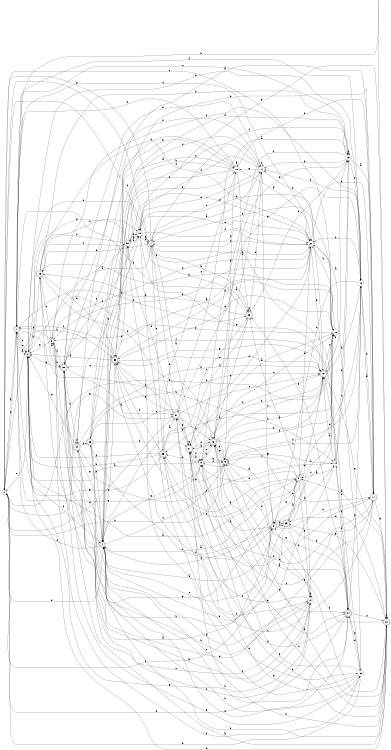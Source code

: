 digraph n29_1 {
__start0 [label="" shape="none"];

rankdir=LR;
size="8,5";

s0 [style="filled", color="black", fillcolor="white" shape="circle", label="0"];
s1 [style="rounded,filled", color="black", fillcolor="white" shape="doublecircle", label="1"];
s2 [style="filled", color="black", fillcolor="white" shape="circle", label="2"];
s3 [style="rounded,filled", color="black", fillcolor="white" shape="doublecircle", label="3"];
s4 [style="rounded,filled", color="black", fillcolor="white" shape="doublecircle", label="4"];
s5 [style="rounded,filled", color="black", fillcolor="white" shape="doublecircle", label="5"];
s6 [style="filled", color="black", fillcolor="white" shape="circle", label="6"];
s7 [style="filled", color="black", fillcolor="white" shape="circle", label="7"];
s8 [style="filled", color="black", fillcolor="white" shape="circle", label="8"];
s9 [style="filled", color="black", fillcolor="white" shape="circle", label="9"];
s10 [style="filled", color="black", fillcolor="white" shape="circle", label="10"];
s11 [style="rounded,filled", color="black", fillcolor="white" shape="doublecircle", label="11"];
s12 [style="filled", color="black", fillcolor="white" shape="circle", label="12"];
s13 [style="rounded,filled", color="black", fillcolor="white" shape="doublecircle", label="13"];
s14 [style="filled", color="black", fillcolor="white" shape="circle", label="14"];
s15 [style="filled", color="black", fillcolor="white" shape="circle", label="15"];
s16 [style="rounded,filled", color="black", fillcolor="white" shape="doublecircle", label="16"];
s17 [style="filled", color="black", fillcolor="white" shape="circle", label="17"];
s18 [style="filled", color="black", fillcolor="white" shape="circle", label="18"];
s19 [style="filled", color="black", fillcolor="white" shape="circle", label="19"];
s20 [style="filled", color="black", fillcolor="white" shape="circle", label="20"];
s21 [style="rounded,filled", color="black", fillcolor="white" shape="doublecircle", label="21"];
s22 [style="rounded,filled", color="black", fillcolor="white" shape="doublecircle", label="22"];
s23 [style="rounded,filled", color="black", fillcolor="white" shape="doublecircle", label="23"];
s24 [style="rounded,filled", color="black", fillcolor="white" shape="doublecircle", label="24"];
s25 [style="filled", color="black", fillcolor="white" shape="circle", label="25"];
s26 [style="rounded,filled", color="black", fillcolor="white" shape="doublecircle", label="26"];
s27 [style="filled", color="black", fillcolor="white" shape="circle", label="27"];
s28 [style="rounded,filled", color="black", fillcolor="white" shape="doublecircle", label="28"];
s29 [style="rounded,filled", color="black", fillcolor="white" shape="doublecircle", label="29"];
s30 [style="rounded,filled", color="black", fillcolor="white" shape="doublecircle", label="30"];
s31 [style="rounded,filled", color="black", fillcolor="white" shape="doublecircle", label="31"];
s32 [style="filled", color="black", fillcolor="white" shape="circle", label="32"];
s33 [style="rounded,filled", color="black", fillcolor="white" shape="doublecircle", label="33"];
s34 [style="rounded,filled", color="black", fillcolor="white" shape="doublecircle", label="34"];
s35 [style="rounded,filled", color="black", fillcolor="white" shape="doublecircle", label="35"];
s0 -> s1 [label="a"];
s0 -> s33 [label="b"];
s0 -> s19 [label="c"];
s0 -> s1 [label="d"];
s0 -> s19 [label="e"];
s0 -> s28 [label="f"];
s0 -> s31 [label="g"];
s0 -> s9 [label="h"];
s1 -> s2 [label="a"];
s1 -> s14 [label="b"];
s1 -> s2 [label="c"];
s1 -> s28 [label="d"];
s1 -> s2 [label="e"];
s1 -> s12 [label="f"];
s1 -> s8 [label="g"];
s1 -> s22 [label="h"];
s2 -> s3 [label="a"];
s2 -> s12 [label="b"];
s2 -> s13 [label="c"];
s2 -> s18 [label="d"];
s2 -> s0 [label="e"];
s2 -> s4 [label="f"];
s2 -> s27 [label="g"];
s2 -> s29 [label="h"];
s3 -> s4 [label="a"];
s3 -> s35 [label="b"];
s3 -> s9 [label="c"];
s3 -> s8 [label="d"];
s3 -> s27 [label="e"];
s3 -> s4 [label="f"];
s3 -> s5 [label="g"];
s3 -> s20 [label="h"];
s4 -> s5 [label="a"];
s4 -> s24 [label="b"];
s4 -> s9 [label="c"];
s4 -> s0 [label="d"];
s4 -> s27 [label="e"];
s4 -> s1 [label="f"];
s4 -> s34 [label="g"];
s4 -> s33 [label="h"];
s5 -> s6 [label="a"];
s5 -> s11 [label="b"];
s5 -> s23 [label="c"];
s5 -> s23 [label="d"];
s5 -> s4 [label="e"];
s5 -> s21 [label="f"];
s5 -> s9 [label="g"];
s5 -> s14 [label="h"];
s6 -> s7 [label="a"];
s6 -> s25 [label="b"];
s6 -> s25 [label="c"];
s6 -> s20 [label="d"];
s6 -> s1 [label="e"];
s6 -> s12 [label="f"];
s6 -> s2 [label="g"];
s6 -> s30 [label="h"];
s7 -> s8 [label="a"];
s7 -> s35 [label="b"];
s7 -> s20 [label="c"];
s7 -> s29 [label="d"];
s7 -> s17 [label="e"];
s7 -> s15 [label="f"];
s7 -> s0 [label="g"];
s7 -> s21 [label="h"];
s8 -> s2 [label="a"];
s8 -> s9 [label="b"];
s8 -> s11 [label="c"];
s8 -> s35 [label="d"];
s8 -> s16 [label="e"];
s8 -> s9 [label="f"];
s8 -> s4 [label="g"];
s8 -> s16 [label="h"];
s9 -> s10 [label="a"];
s9 -> s22 [label="b"];
s9 -> s12 [label="c"];
s9 -> s13 [label="d"];
s9 -> s16 [label="e"];
s9 -> s19 [label="f"];
s9 -> s24 [label="g"];
s9 -> s35 [label="h"];
s10 -> s10 [label="a"];
s10 -> s11 [label="b"];
s10 -> s4 [label="c"];
s10 -> s30 [label="d"];
s10 -> s28 [label="e"];
s10 -> s1 [label="f"];
s10 -> s20 [label="g"];
s10 -> s33 [label="h"];
s11 -> s12 [label="a"];
s11 -> s21 [label="b"];
s11 -> s35 [label="c"];
s11 -> s20 [label="d"];
s11 -> s30 [label="e"];
s11 -> s31 [label="f"];
s11 -> s22 [label="g"];
s11 -> s26 [label="h"];
s12 -> s13 [label="a"];
s12 -> s17 [label="b"];
s12 -> s5 [label="c"];
s12 -> s20 [label="d"];
s12 -> s3 [label="e"];
s12 -> s9 [label="f"];
s12 -> s31 [label="g"];
s12 -> s11 [label="h"];
s13 -> s14 [label="a"];
s13 -> s8 [label="b"];
s13 -> s19 [label="c"];
s13 -> s35 [label="d"];
s13 -> s33 [label="e"];
s13 -> s15 [label="f"];
s13 -> s22 [label="g"];
s13 -> s17 [label="h"];
s14 -> s3 [label="a"];
s14 -> s15 [label="b"];
s14 -> s15 [label="c"];
s14 -> s24 [label="d"];
s14 -> s8 [label="e"];
s14 -> s4 [label="f"];
s14 -> s18 [label="g"];
s14 -> s7 [label="h"];
s15 -> s11 [label="a"];
s15 -> s16 [label="b"];
s15 -> s1 [label="c"];
s15 -> s4 [label="d"];
s15 -> s12 [label="e"];
s15 -> s8 [label="f"];
s15 -> s15 [label="g"];
s15 -> s17 [label="h"];
s16 -> s17 [label="a"];
s16 -> s13 [label="b"];
s16 -> s19 [label="c"];
s16 -> s24 [label="d"];
s16 -> s11 [label="e"];
s16 -> s9 [label="f"];
s16 -> s21 [label="g"];
s16 -> s13 [label="h"];
s17 -> s7 [label="a"];
s17 -> s5 [label="b"];
s17 -> s4 [label="c"];
s17 -> s18 [label="d"];
s17 -> s18 [label="e"];
s17 -> s30 [label="f"];
s17 -> s10 [label="g"];
s17 -> s17 [label="h"];
s18 -> s7 [label="a"];
s18 -> s19 [label="b"];
s18 -> s7 [label="c"];
s18 -> s25 [label="d"];
s18 -> s20 [label="e"];
s18 -> s20 [label="f"];
s18 -> s22 [label="g"];
s18 -> s32 [label="h"];
s19 -> s4 [label="a"];
s19 -> s20 [label="b"];
s19 -> s23 [label="c"];
s19 -> s23 [label="d"];
s19 -> s6 [label="e"];
s19 -> s7 [label="f"];
s19 -> s33 [label="g"];
s19 -> s29 [label="h"];
s20 -> s4 [label="a"];
s20 -> s6 [label="b"];
s20 -> s1 [label="c"];
s20 -> s21 [label="d"];
s20 -> s32 [label="e"];
s20 -> s0 [label="f"];
s20 -> s13 [label="g"];
s20 -> s7 [label="h"];
s21 -> s19 [label="a"];
s21 -> s22 [label="b"];
s21 -> s8 [label="c"];
s21 -> s16 [label="d"];
s21 -> s24 [label="e"];
s21 -> s31 [label="f"];
s21 -> s21 [label="g"];
s21 -> s8 [label="h"];
s22 -> s3 [label="a"];
s22 -> s8 [label="b"];
s22 -> s16 [label="c"];
s22 -> s2 [label="d"];
s22 -> s9 [label="e"];
s22 -> s5 [label="f"];
s22 -> s23 [label="g"];
s22 -> s22 [label="h"];
s23 -> s3 [label="a"];
s23 -> s24 [label="b"];
s23 -> s0 [label="c"];
s23 -> s13 [label="d"];
s23 -> s22 [label="e"];
s23 -> s27 [label="f"];
s23 -> s34 [label="g"];
s23 -> s30 [label="h"];
s24 -> s16 [label="a"];
s24 -> s4 [label="b"];
s24 -> s22 [label="c"];
s24 -> s25 [label="d"];
s24 -> s28 [label="e"];
s24 -> s21 [label="f"];
s24 -> s12 [label="g"];
s24 -> s14 [label="h"];
s25 -> s20 [label="a"];
s25 -> s26 [label="b"];
s25 -> s32 [label="c"];
s25 -> s13 [label="d"];
s25 -> s21 [label="e"];
s25 -> s8 [label="f"];
s25 -> s24 [label="g"];
s25 -> s0 [label="h"];
s26 -> s10 [label="a"];
s26 -> s27 [label="b"];
s26 -> s9 [label="c"];
s26 -> s21 [label="d"];
s26 -> s5 [label="e"];
s26 -> s13 [label="f"];
s26 -> s10 [label="g"];
s26 -> s4 [label="h"];
s27 -> s28 [label="a"];
s27 -> s4 [label="b"];
s27 -> s29 [label="c"];
s27 -> s0 [label="d"];
s27 -> s16 [label="e"];
s27 -> s31 [label="f"];
s27 -> s30 [label="g"];
s27 -> s27 [label="h"];
s28 -> s29 [label="a"];
s28 -> s15 [label="b"];
s28 -> s21 [label="c"];
s28 -> s17 [label="d"];
s28 -> s16 [label="e"];
s28 -> s1 [label="f"];
s28 -> s28 [label="g"];
s28 -> s7 [label="h"];
s29 -> s30 [label="a"];
s29 -> s33 [label="b"];
s29 -> s32 [label="c"];
s29 -> s20 [label="d"];
s29 -> s6 [label="e"];
s29 -> s18 [label="f"];
s29 -> s16 [label="g"];
s29 -> s15 [label="h"];
s30 -> s22 [label="a"];
s30 -> s31 [label="b"];
s30 -> s24 [label="c"];
s30 -> s34 [label="d"];
s30 -> s18 [label="e"];
s30 -> s6 [label="f"];
s30 -> s2 [label="g"];
s30 -> s17 [label="h"];
s31 -> s15 [label="a"];
s31 -> s16 [label="b"];
s31 -> s13 [label="c"];
s31 -> s32 [label="d"];
s31 -> s21 [label="e"];
s31 -> s33 [label="f"];
s31 -> s33 [label="g"];
s31 -> s0 [label="h"];
s32 -> s18 [label="a"];
s32 -> s2 [label="b"];
s32 -> s17 [label="c"];
s32 -> s33 [label="d"];
s32 -> s10 [label="e"];
s32 -> s30 [label="f"];
s32 -> s2 [label="g"];
s32 -> s18 [label="h"];
s33 -> s2 [label="a"];
s33 -> s19 [label="b"];
s33 -> s30 [label="c"];
s33 -> s5 [label="d"];
s33 -> s3 [label="e"];
s33 -> s32 [label="f"];
s33 -> s13 [label="g"];
s33 -> s1 [label="h"];
s34 -> s11 [label="a"];
s34 -> s18 [label="b"];
s34 -> s14 [label="c"];
s34 -> s34 [label="d"];
s34 -> s2 [label="e"];
s34 -> s22 [label="f"];
s34 -> s26 [label="g"];
s34 -> s13 [label="h"];
s35 -> s31 [label="a"];
s35 -> s2 [label="b"];
s35 -> s10 [label="c"];
s35 -> s33 [label="d"];
s35 -> s28 [label="e"];
s35 -> s2 [label="f"];
s35 -> s1 [label="g"];
s35 -> s27 [label="h"];

}